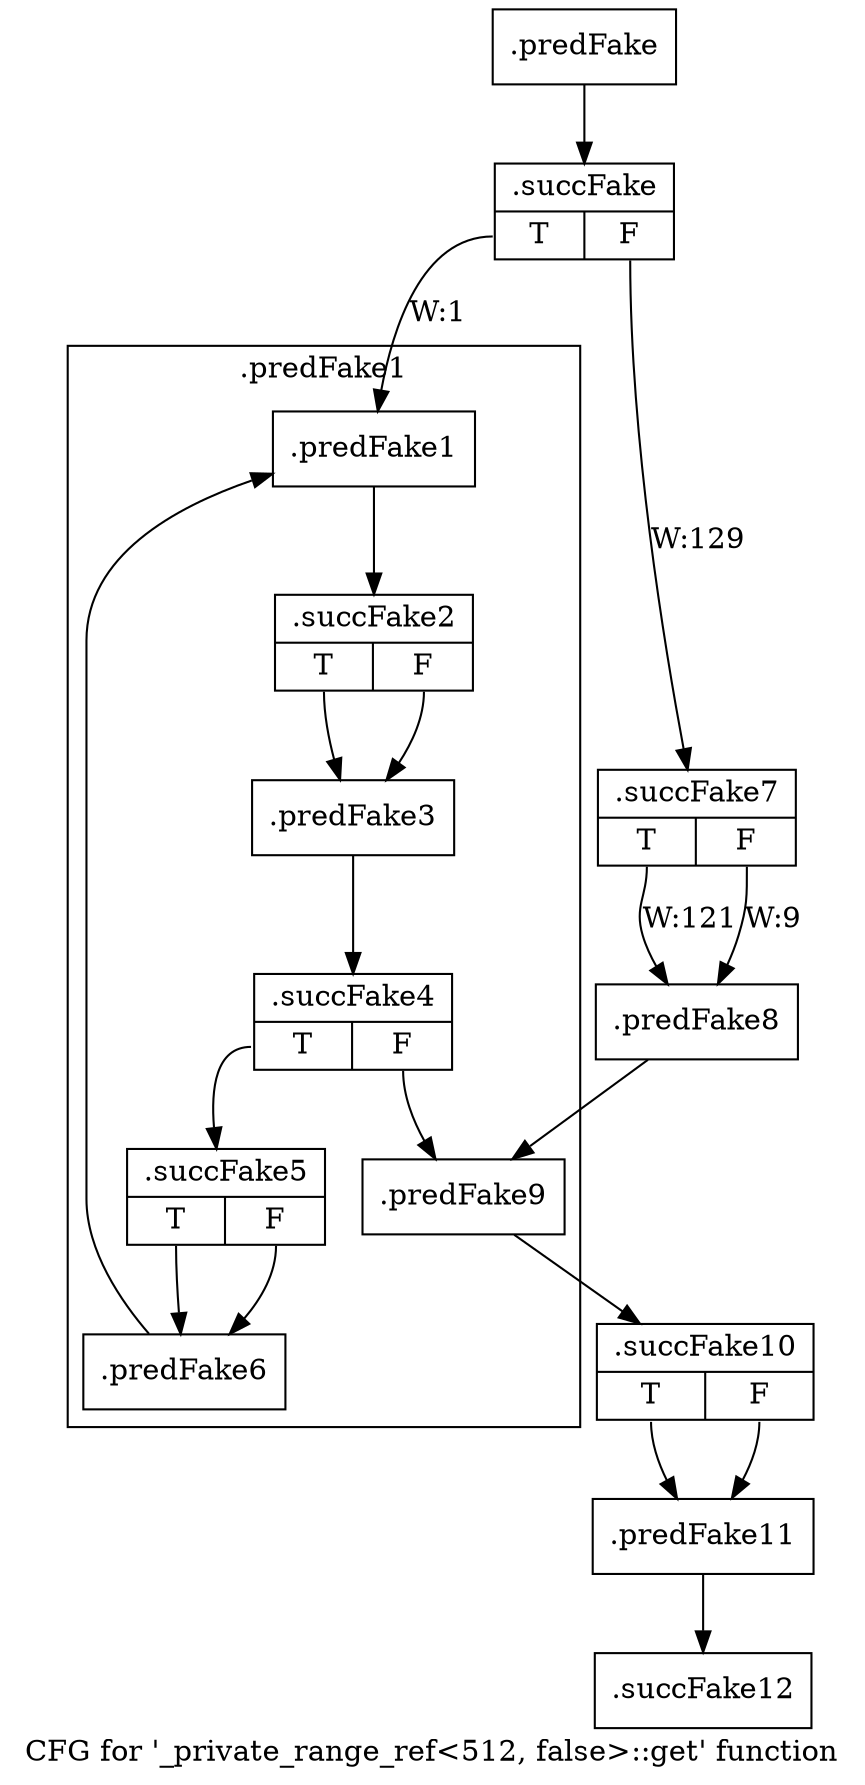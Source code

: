 digraph "CFG for '_private_range_ref\<512, false\>::get' function" {
	label="CFG for '_private_range_ref\<512, false\>::get' function";

	Node0x5b28870 [shape=record,filename="",linenumber="",label="{.predFake}"];
	Node0x5b28870 -> Node0x6115f80[ callList="" memoryops="" filename="/mnt/xilinx/Vitis_HLS/2021.2/include/etc/ap_private.h" execusionnum="128"];
	Node0x6115f80 [shape=record,filename="/mnt/xilinx/Vitis_HLS/2021.2/include/etc/ap_private.h",linenumber="6676",label="{.succFake|{<s0>T|<s1>F}}"];
	Node0x6115f80:s0 -> Node0x5b29870[label="W:1" callList="" memoryops="" filename="/mnt/xilinx/Vitis_HLS/2021.2/include/etc/ap_private.h" execusionnum="0"];
	Node0x6115f80:s1 -> Node0x6116770[label="W:129" callList="" memoryops="" filename="/mnt/xilinx/Vitis_HLS/2021.2/include/etc/ap_private.h" execusionnum="128"];
	Node0x6116770 [shape=record,filename="/mnt/xilinx/Vitis_HLS/2021.2/include/etc/ap_private.h",linenumber="6682",label="{.succFake7|{<s0>T|<s1>F}}"];
	Node0x6116770:s0 -> Node0x5b29b90[label="W:121" callList="" memoryops="" filename="/mnt/xilinx/Vitis_HLS/2021.2/include/etc/ap_private.h" execusionnum="120"];
	Node0x6116770:s1 -> Node0x5b29b90[label="W:9"];
	Node0x5b29b90 [shape=record,filename="",linenumber="",label="{.predFake8}"];
	Node0x5b29b90 -> Node0x5b29be0[ callList="" memoryops="" filename="" execusionnum="128"];
	Node0x5b29be0 [shape=record,filename="/mnt/xilinx/Vitis_HLS/2021.2/include/etc/ap_private.h",linenumber="6694",label="{.predFake9}"];
	Node0x5b29be0 -> Node0x6116a10[ callList="" memoryops="" filename="/mnt/xilinx/Vitis_HLS/2021.2/include/etc/ap_private.h" execusionnum="0"];
	Node0x6116a10 [shape=record,filename="/mnt/xilinx/Vitis_HLS/2021.2/include/etc/ap_private.h",linenumber="6695",label="{.succFake10|{<s0>T|<s1>F}}"];
	Node0x6116a10:s0 -> Node0x5b29c80;
	Node0x6116a10:s1 -> Node0x5b29c80[ callList="" memoryops="" filename="/mnt/xilinx/Vitis_HLS/2021.2/include/etc/ap_private.h" execusionnum="0"];
	Node0x5b29c80 [shape=record,filename="/mnt/xilinx/Vitis_HLS/2021.2/include/etc/ap_private.h",linenumber="6695",label="{.predFake11}"];
	Node0x5b29c80 -> Node0x6116ac0[ callList="" memoryops="" filename="/mnt/xilinx/Vitis_HLS/2021.2/include/etc/ap_private.h" execusionnum="0"];
	Node0x6116ac0 [shape=record,filename="/mnt/xilinx/Vitis_HLS/2021.2/include/etc/ap_private.h",linenumber="6695",label="{.succFake12}"];
subgraph cluster_0 {
	label=".predFake1";
	tripcount="0";
	invocationtime="1";

	Node0x5b29870 [shape=record,filename="/mnt/xilinx/Vitis_HLS/2021.2/include/etc/ap_private.h",linenumber="6677",label="{.predFake1}"];
	Node0x5b29870 -> Node0x6116310[ callList="" memoryops="" filename="/mnt/xilinx/Vitis_HLS/2021.2/include/etc/ap_private.h" execusionnum="0"];
	Node0x5b29910 [shape=record,filename="/mnt/xilinx/Vitis_HLS/2021.2/include/etc/ap_private.h",linenumber="6677",label="{.predFake3}"];
	Node0x5b29910 -> Node0x61164d0[ callList="" memoryops="" filename="/mnt/xilinx/Vitis_HLS/2021.2/include/etc/ap_private.h" execusionnum="0"];
	Node0x5b29a00 [shape=record,filename="/mnt/xilinx/Vitis_HLS/2021.2/include/etc/ap_private.h",linenumber="6678",label="{.predFake6}"];
	Node0x5b29a00 -> Node0x5b29870[ callList="" memoryops="" filename="/mnt/xilinx/Vitis_HLS/2021.2/include/etc/ap_private.h" execusionnum="0"];
	Node0x6116310 [shape=record,filename="/mnt/xilinx/Vitis_HLS/2021.2/include/etc/ap_private.h",linenumber="6677",label="{.succFake2|{<s0>T|<s1>F}}"];
	Node0x6116310:s0 -> Node0x5b29910[ callList="" memoryops="" filename="/mnt/xilinx/Vitis_HLS/2021.2/include/etc/ap_private.h" execusionnum="0"];
	Node0x6116310:s1 -> Node0x5b29910;
	Node0x61164d0 [shape=record,filename="/mnt/xilinx/Vitis_HLS/2021.2/include/etc/ap_private.h",linenumber="6677",label="{.succFake4|{<s0>T|<s1>F}}"];
	Node0x61164d0:s0 -> Node0x6116580[ callList="" memoryops="" filename="/mnt/xilinx/Vitis_HLS/2021.2/include/etc/ap_private.h" execusionnum="0"];
	Node0x61164d0:s1 -> Node0x5b29be0[ callList="" memoryops="" filename="/mnt/xilinx/Vitis_HLS/2021.2/include/etc/ap_private.h" execusionnum="0"];
	Node0x6116580 [shape=record,filename="/mnt/xilinx/Vitis_HLS/2021.2/include/etc/ap_private.h",linenumber="6678",label="{.succFake5|{<s0>T|<s1>F}}"];
	Node0x6116580:s0 -> Node0x5b29a00[ callList="" memoryops="" filename="/mnt/xilinx/Vitis_HLS/2021.2/include/etc/ap_private.h" execusionnum="0"];
	Node0x6116580:s1 -> Node0x5b29a00;
}
}
